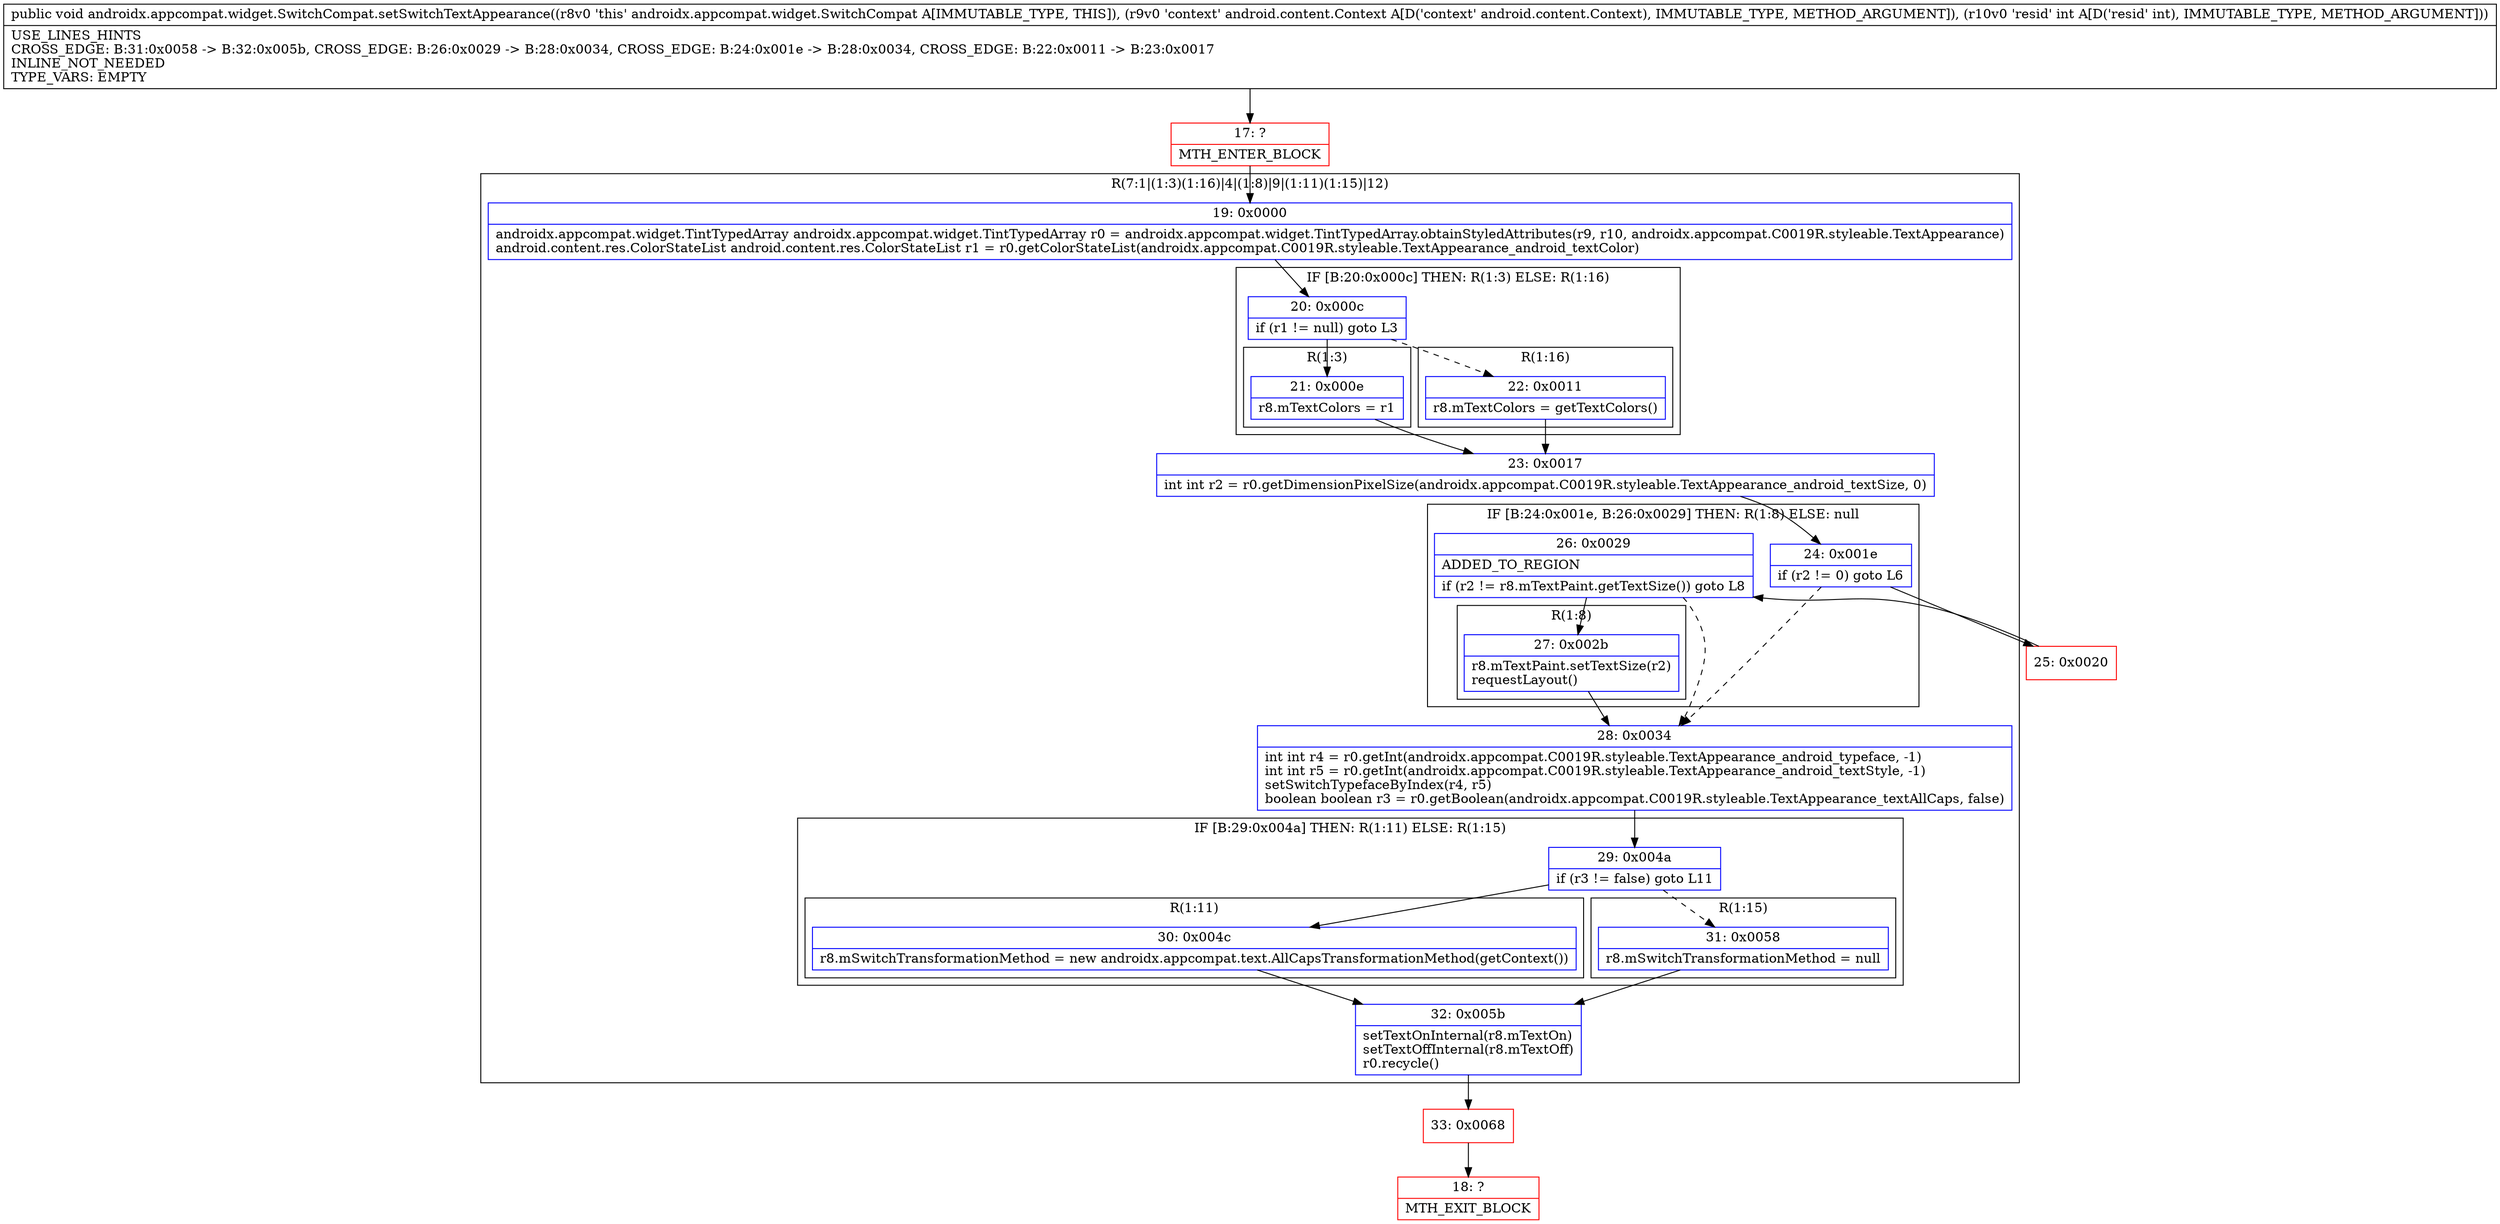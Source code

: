 digraph "CFG forandroidx.appcompat.widget.SwitchCompat.setSwitchTextAppearance(Landroid\/content\/Context;I)V" {
subgraph cluster_Region_454899339 {
label = "R(7:1|(1:3)(1:16)|4|(1:8)|9|(1:11)(1:15)|12)";
node [shape=record,color=blue];
Node_19 [shape=record,label="{19\:\ 0x0000|androidx.appcompat.widget.TintTypedArray androidx.appcompat.widget.TintTypedArray r0 = androidx.appcompat.widget.TintTypedArray.obtainStyledAttributes(r9, r10, androidx.appcompat.C0019R.styleable.TextAppearance)\landroid.content.res.ColorStateList android.content.res.ColorStateList r1 = r0.getColorStateList(androidx.appcompat.C0019R.styleable.TextAppearance_android_textColor)\l}"];
subgraph cluster_IfRegion_1923045732 {
label = "IF [B:20:0x000c] THEN: R(1:3) ELSE: R(1:16)";
node [shape=record,color=blue];
Node_20 [shape=record,label="{20\:\ 0x000c|if (r1 != null) goto L3\l}"];
subgraph cluster_Region_1626980513 {
label = "R(1:3)";
node [shape=record,color=blue];
Node_21 [shape=record,label="{21\:\ 0x000e|r8.mTextColors = r1\l}"];
}
subgraph cluster_Region_1363036579 {
label = "R(1:16)";
node [shape=record,color=blue];
Node_22 [shape=record,label="{22\:\ 0x0011|r8.mTextColors = getTextColors()\l}"];
}
}
Node_23 [shape=record,label="{23\:\ 0x0017|int int r2 = r0.getDimensionPixelSize(androidx.appcompat.C0019R.styleable.TextAppearance_android_textSize, 0)\l}"];
subgraph cluster_IfRegion_1436522718 {
label = "IF [B:24:0x001e, B:26:0x0029] THEN: R(1:8) ELSE: null";
node [shape=record,color=blue];
Node_24 [shape=record,label="{24\:\ 0x001e|if (r2 != 0) goto L6\l}"];
Node_26 [shape=record,label="{26\:\ 0x0029|ADDED_TO_REGION\l|if (r2 != r8.mTextPaint.getTextSize()) goto L8\l}"];
subgraph cluster_Region_667174280 {
label = "R(1:8)";
node [shape=record,color=blue];
Node_27 [shape=record,label="{27\:\ 0x002b|r8.mTextPaint.setTextSize(r2)\lrequestLayout()\l}"];
}
}
Node_28 [shape=record,label="{28\:\ 0x0034|int int r4 = r0.getInt(androidx.appcompat.C0019R.styleable.TextAppearance_android_typeface, \-1)\lint int r5 = r0.getInt(androidx.appcompat.C0019R.styleable.TextAppearance_android_textStyle, \-1)\lsetSwitchTypefaceByIndex(r4, r5)\lboolean boolean r3 = r0.getBoolean(androidx.appcompat.C0019R.styleable.TextAppearance_textAllCaps, false)\l}"];
subgraph cluster_IfRegion_790129773 {
label = "IF [B:29:0x004a] THEN: R(1:11) ELSE: R(1:15)";
node [shape=record,color=blue];
Node_29 [shape=record,label="{29\:\ 0x004a|if (r3 != false) goto L11\l}"];
subgraph cluster_Region_1724950845 {
label = "R(1:11)";
node [shape=record,color=blue];
Node_30 [shape=record,label="{30\:\ 0x004c|r8.mSwitchTransformationMethod = new androidx.appcompat.text.AllCapsTransformationMethod(getContext())\l}"];
}
subgraph cluster_Region_593358139 {
label = "R(1:15)";
node [shape=record,color=blue];
Node_31 [shape=record,label="{31\:\ 0x0058|r8.mSwitchTransformationMethod = null\l}"];
}
}
Node_32 [shape=record,label="{32\:\ 0x005b|setTextOnInternal(r8.mTextOn)\lsetTextOffInternal(r8.mTextOff)\lr0.recycle()\l}"];
}
Node_17 [shape=record,color=red,label="{17\:\ ?|MTH_ENTER_BLOCK\l}"];
Node_25 [shape=record,color=red,label="{25\:\ 0x0020}"];
Node_33 [shape=record,color=red,label="{33\:\ 0x0068}"];
Node_18 [shape=record,color=red,label="{18\:\ ?|MTH_EXIT_BLOCK\l}"];
MethodNode[shape=record,label="{public void androidx.appcompat.widget.SwitchCompat.setSwitchTextAppearance((r8v0 'this' androidx.appcompat.widget.SwitchCompat A[IMMUTABLE_TYPE, THIS]), (r9v0 'context' android.content.Context A[D('context' android.content.Context), IMMUTABLE_TYPE, METHOD_ARGUMENT]), (r10v0 'resid' int A[D('resid' int), IMMUTABLE_TYPE, METHOD_ARGUMENT]))  | USE_LINES_HINTS\lCROSS_EDGE: B:31:0x0058 \-\> B:32:0x005b, CROSS_EDGE: B:26:0x0029 \-\> B:28:0x0034, CROSS_EDGE: B:24:0x001e \-\> B:28:0x0034, CROSS_EDGE: B:22:0x0011 \-\> B:23:0x0017\lINLINE_NOT_NEEDED\lTYPE_VARS: EMPTY\l}"];
MethodNode -> Node_17;Node_19 -> Node_20;
Node_20 -> Node_21;
Node_20 -> Node_22[style=dashed];
Node_21 -> Node_23;
Node_22 -> Node_23;
Node_23 -> Node_24;
Node_24 -> Node_25;
Node_24 -> Node_28[style=dashed];
Node_26 -> Node_27;
Node_26 -> Node_28[style=dashed];
Node_27 -> Node_28;
Node_28 -> Node_29;
Node_29 -> Node_30;
Node_29 -> Node_31[style=dashed];
Node_30 -> Node_32;
Node_31 -> Node_32;
Node_32 -> Node_33;
Node_17 -> Node_19;
Node_25 -> Node_26;
Node_33 -> Node_18;
}

